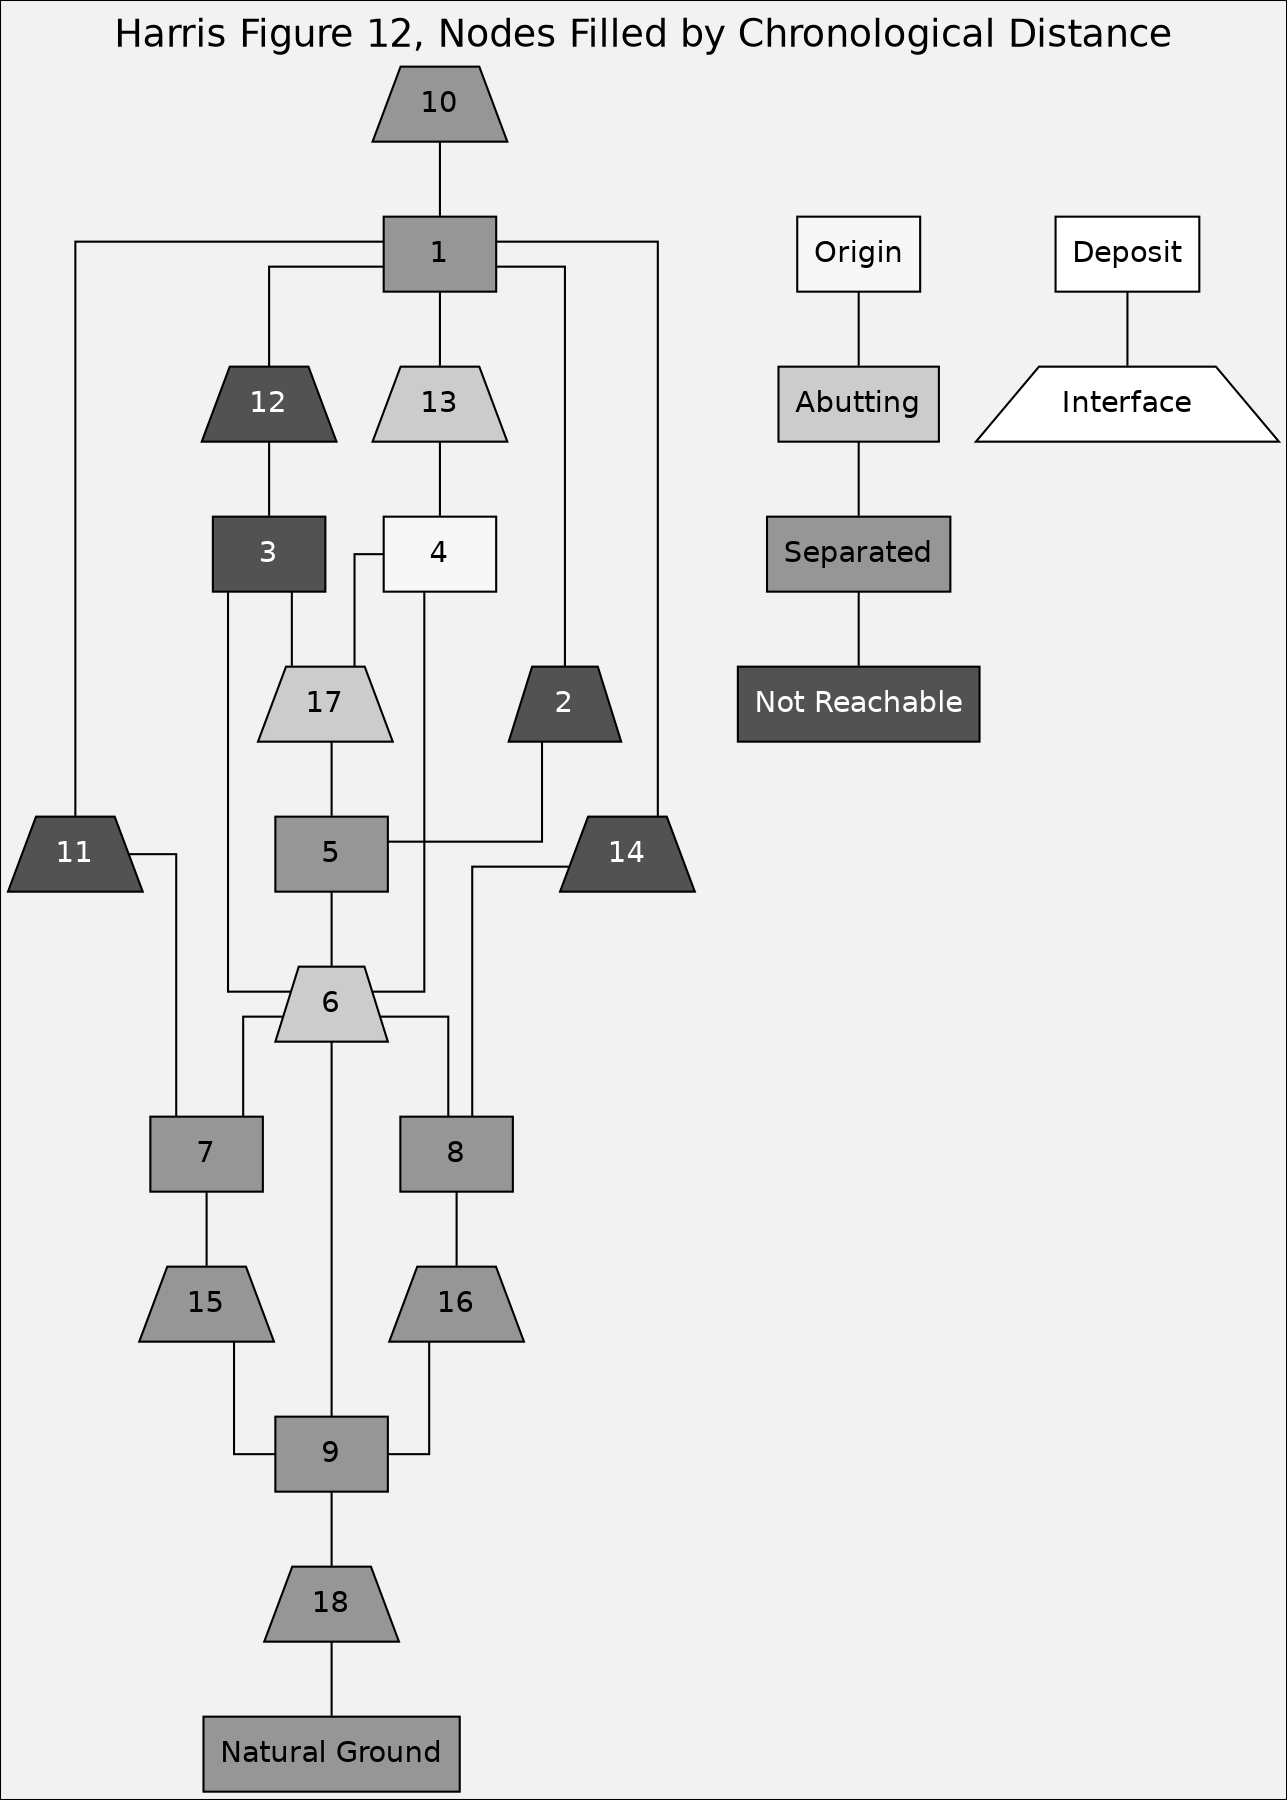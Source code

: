 digraph to_dot {
  style="";
  colorscheme=greys4;
  dpi="";
  URL="http://www.tsdye2.com";
  margin="";
  bgcolor="/x11/grey95";
  fontname=helvetica;
  fontsize=18;
  fontcolor="/x11/black";
  splines=ortho;
  page="";
  size="";
  ratio="";
  label="Harris Figure 12, Nodes Filled by Chronological Distance";
  labelloc=t;
  "1" [shape="box"] [label="1"] [style=filled] [fontname=helvetica] [fontsize=14] [colorscheme=greys4] [color="/x11/black"] [fillcolor=3] [fontcolor="/x11/black"] [penwidth=1.0] [URL="http://harris-matrix.tsdye.com/img/fig12-1.png"];
  "2" [shape="trapezium"] [label="2"] [style=filled] [fontname=helvetica] [fontsize=14] [colorscheme=greys4] [color="/x11/black"] [fillcolor=4] [fontcolor="/x11/white"] [penwidth=1.0] [URL="http://harris-matrix.tsdye.com/img/fig12-2.png"];
  "3" [shape="box"] [label="3"] [style=filled] [fontname=helvetica] [fontsize=14] [colorscheme=greys4] [color="/x11/black"] [fillcolor=4] [fontcolor="/x11/white"] [penwidth=1.0] [URL="http://harris-matrix.tsdye.com/img/fig12-3.png"];
  "4" [shape="box"] [label="4"] [style=filled] [fontname=helvetica] [fontsize=14] [colorscheme=greys4] [color="/x11/black"] [fillcolor=1] [fontcolor="/x11/black"] [penwidth=1.0] [URL="http://harris-matrix.tsdye.com/img/fig12-4.png"];
  "5" [shape="box"] [label="5"] [style=filled] [fontname=helvetica] [fontsize=14] [colorscheme=greys4] [color="/x11/black"] [fillcolor=3] [fontcolor="/x11/black"] [penwidth=1.0] [URL="http://harris-matrix.tsdye.com/img/fig12-5.png"];
  "6" [shape="trapezium"] [label="6"] [style=filled] [fontname=helvetica] [fontsize=14] [colorscheme=greys4] [color="/x11/black"] [fillcolor=2] [fontcolor="/x11/black"] [penwidth=1.0] [URL="http://harris-matrix.tsdye.com/img/fig12-6.png"];
  "7" [shape="box"] [label="7"] [style=filled] [fontname=helvetica] [fontsize=14] [colorscheme=greys4] [color="/x11/black"] [fillcolor=3] [fontcolor="/x11/black"] [penwidth=1.0] [URL="http://harris-matrix.tsdye.com/img/fig12-7.png"];
  "8" [shape="box"] [label="8"] [style=filled] [fontname=helvetica] [fontsize=14] [colorscheme=greys4] [color="/x11/black"] [fillcolor=3] [fontcolor="/x11/black"] [penwidth=1.0] [URL="http://harris-matrix.tsdye.com/img/fig12-8.png"];
  "9" [shape="box"] [label="9"] [style=filled] [fontname=helvetica] [fontsize=14] [colorscheme=greys4] [color="/x11/black"] [fillcolor=3] [fontcolor="/x11/black"] [penwidth=1.0] [URL="http://harris-matrix.tsdye.com/img/fig12-9.png"];
  "NATURAL-GROUND" [shape="box"] [label="Natural Ground"] [style=filled] [fontname=helvetica] [fontsize=14] [colorscheme=greys4] [color="/x11/black"] [fillcolor=3] [fontcolor="/x11/black"] [penwidth=1.0] [URL="http://harris-matrix.tsdye.com/img/fig12-natural-ground.png"];
  "10" [shape="trapezium"] [label="10"] [style=filled] [fontname=helvetica] [fontsize=14] [colorscheme=greys4] [color="/x11/black"] [fillcolor=3] [fontcolor="/x11/black"] [penwidth=1.0] [URL="http://www.tsdye2.com"];
  "11" [shape="trapezium"] [label="11"] [style=filled] [fontname=helvetica] [fontsize=14] [colorscheme=greys4] [color="/x11/black"] [fillcolor=4] [fontcolor="/x11/white"] [penwidth=1.0] [URL="http://www.tsdye2.com"];
  "12" [shape="trapezium"] [label="12"] [style=filled] [fontname=helvetica] [fontsize=14] [colorscheme=greys4] [color="/x11/black"] [fillcolor=4] [fontcolor="/x11/white"] [penwidth=1.0] [URL="http://www.tsdye2.com"];
  "13" [shape="trapezium"] [label="13"] [style=filled] [fontname=helvetica] [fontsize=14] [colorscheme=greys4] [color="/x11/black"] [fillcolor=2] [fontcolor="/x11/black"] [penwidth=1.0] [URL="http://www.tsdye2.com"];
  "14" [shape="trapezium"] [label="14"] [style=filled] [fontname=helvetica] [fontsize=14] [colorscheme=greys4] [color="/x11/black"] [fillcolor=4] [fontcolor="/x11/white"] [penwidth=1.0] [URL="http://www.tsdye2.com"];
  "15" [shape="trapezium"] [label="15"] [style=filled] [fontname=helvetica] [fontsize=14] [colorscheme=greys4] [color="/x11/black"] [fillcolor=3] [fontcolor="/x11/black"] [penwidth=1.0] [URL="http://www.tsdye2.com"];
  "16" [shape="trapezium"] [label="16"] [style=filled] [fontname=helvetica] [fontsize=14] [colorscheme=greys4] [color="/x11/black"] [fillcolor=3] [fontcolor="/x11/black"] [penwidth=1.0] [URL="http://www.tsdye2.com"];
  "17" [shape="trapezium"] [label="17"] [style=filled] [fontname=helvetica] [fontsize=14] [colorscheme=greys4] [color="/x11/black"] [fillcolor=2] [fontcolor="/x11/black"] [penwidth=1.0] [URL="http://www.tsdye2.com"];
  "18" [shape="trapezium"] [label="18"] [style=filled] [fontname=helvetica] [fontsize=14] [colorscheme=greys4] [color="/x11/black"] [fillcolor=3] [fontcolor="/x11/black"] [penwidth=1.0] [URL="http://www.tsdye2.com"];
  "SEPARATED" [shape="box"] [label="Separated"] [style=filled] [fontname=helvetica] [fontsize=14] [colorscheme=greys4] [color="/x11/black"] [fillcolor=3] [fontcolor="/x11/black"] [penwidth=1.0] [URL="http://www.tsdye2.com"];
  "NOT-REACHABLE" [shape="box"] [label="Not Reachable"] [style=filled] [fontname=helvetica] [fontsize=14] [colorscheme=greys4] [color="/x11/black"] [fillcolor=4] [fontcolor="/x11/white"] [penwidth=1.0] [URL="http://www.tsdye2.com"];
  "ORIGIN" [shape="box"] [label="Origin"] [style=filled] [fontname=helvetica] [fontsize=14] [colorscheme=greys4] [color="/x11/black"] [fillcolor=1] [fontcolor="/x11/black"] [penwidth=1.0] [URL="http://www.tsdye2.com"];
  "ABUTTING" [shape="box"] [label="Abutting"] [style=filled] [fontname=helvetica] [fontsize=14] [colorscheme=greys4] [color="/x11/black"] [fillcolor=2] [fontcolor="/x11/black"] [penwidth=1.0] [URL="http://www.tsdye2.com"];
  "DEPOSIT" [shape="box"] [label="Deposit"] [style=filled] [fontname=helvetica] [fontsize=14] [colorscheme=greys4] [color="/x11/black"] [fillcolor="/x11/white"] [fontcolor="/x11/black"] [penwidth=1.0] [URL="http://www.tsdye2.com"];
  "INTERFACE" [shape="trapezium"] [label="Interface"] [style=filled] [fontname=helvetica] [fontsize=14] [colorscheme=greys4] [color="/x11/black"] [fillcolor="/x11/white"] [fontcolor="/x11/black"] [penwidth=1.0] [URL="http://www.tsdye2.com"];
 "1" -> "2"  [style=solid] [arrowhead=none] [colorscheme=greys4] [color="/x11/black"] [fontname=helvetica] [fontsize=14] [fontcolor="/x11/black"] [URL="http://www.foo.com"];
 "1" -> "11"  [style=solid] [arrowhead=none] [colorscheme=greys4] [color="/x11/black"] [fontname=helvetica] [fontsize=14] [fontcolor="/x11/black"] [URL="http://www.tsdye2.com"];
 "1" -> "12"  [style=solid] [arrowhead=none] [colorscheme=greys4] [color="/x11/black"] [fontname=helvetica] [fontsize=14] [fontcolor="/x11/black"] [URL="http://www.tsdye2.com"];
 "1" -> "13"  [style=solid] [arrowhead=none] [colorscheme=greys4] [color="/x11/black"] [fontname=helvetica] [fontsize=14] [fontcolor="/x11/black"] [URL="http://www.tsdye2.com"];
 "1" -> "14"  [style=solid] [arrowhead=none] [colorscheme=greys4] [color="/x11/black"] [fontname=helvetica] [fontsize=14] [fontcolor="/x11/black"] [URL="http://www.tsdye2.com"];
 "2" -> "5"  [style=solid] [arrowhead=none] [colorscheme=greys4] [color="/x11/black"] [fontname=helvetica] [fontsize=14] [fontcolor="/x11/black"] [URL="http://www.tsdye2.com"];
 "3" -> "6"  [style=solid] [arrowhead=none] [colorscheme=greys4] [color="/x11/black"] [fontname=helvetica] [fontsize=14] [fontcolor="/x11/black"] [URL="http://www.tsdye2.com"];
 "3" -> "17"  [style=solid] [arrowhead=none] [colorscheme=greys4] [color="/x11/black"] [fontname=helvetica] [fontsize=14] [fontcolor="/x11/black"] [URL="http://www.tsdye2.com"];
 "4" -> "6"  [style=solid] [arrowhead=none] [colorscheme=greys4] [color="/x11/black"] [fontname=helvetica] [fontsize=14] [fontcolor="/x11/black"] [URL="http://www.tsdye2.com"];
 "4" -> "17"  [style=solid] [arrowhead=none] [colorscheme=greys4] [color="/x11/black"] [fontname=helvetica] [fontsize=14] [fontcolor="/x11/black"] [URL="http://www.tsdye2.com"];
 "5" -> "6"  [style=solid] [arrowhead=none] [colorscheme=greys4] [color="/x11/black"] [fontname=helvetica] [fontsize=14] [fontcolor="/x11/black"] [URL="http://www.tsdye2.com"];
 "6" -> "7"  [style=solid] [arrowhead=none] [colorscheme=greys4] [color="/x11/black"] [fontname=helvetica] [fontsize=14] [fontcolor="/x11/black"] [URL="http://www.tsdye2.com"];
 "6" -> "8"  [style=solid] [arrowhead=none] [colorscheme=greys4] [color="/x11/black"] [fontname=helvetica] [fontsize=14] [fontcolor="/x11/black"] [URL="http://www.tsdye2.com"];
 "6" -> "9"  [style=solid] [arrowhead=none] [colorscheme=greys4] [color="/x11/black"] [fontname=helvetica] [fontsize=14] [fontcolor="/x11/black"] [URL="http://www.tsdye2.com"];
 "7" -> "15"  [style=solid] [arrowhead=none] [colorscheme=greys4] [color="/x11/black"] [fontname=helvetica] [fontsize=14] [fontcolor="/x11/black"] [URL="http://www.tsdye2.com"];
 "8" -> "16"  [style=solid] [arrowhead=none] [colorscheme=greys4] [color="/x11/black"] [fontname=helvetica] [fontsize=14] [fontcolor="/x11/black"] [URL="http://www.tsdye2.com"];
 "9" -> "18"  [style=solid] [arrowhead=none] [colorscheme=greys4] [color="/x11/black"] [fontname=helvetica] [fontsize=14] [fontcolor="/x11/black"] [URL="http://www.tsdye2.com"];
 "10" -> "1"  [style=solid] [arrowhead=none] [colorscheme=greys4] [color="/x11/black"] [fontname=helvetica] [fontsize=14] [fontcolor="/x11/black"] [URL="http://www.tsdye2.com"];
 "11" -> "7"  [style=solid] [arrowhead=none] [colorscheme=greys4] [color="/x11/black"] [fontname=helvetica] [fontsize=14] [fontcolor="/x11/black"] [URL="http://www.tsdye2.com"];
 "12" -> "3"  [style=solid] [arrowhead=none] [colorscheme=greys4] [color="/x11/black"] [fontname=helvetica] [fontsize=14] [fontcolor="/x11/black"] [URL="http://www.tsdye2.com"];
 "13" -> "4"  [style=solid] [arrowhead=none] [colorscheme=greys4] [color="/x11/black"] [fontname=helvetica] [fontsize=14] [fontcolor="/x11/black"] [URL="http://www.tsdye2.com"];
 "14" -> "8"  [style=solid] [arrowhead=none] [colorscheme=greys4] [color="/x11/black"] [fontname=helvetica] [fontsize=14] [fontcolor="/x11/black"] [URL="http://www.tsdye2.com"];
 "15" -> "9"  [style=solid] [arrowhead=none] [colorscheme=greys4] [color="/x11/black"] [fontname=helvetica] [fontsize=14] [fontcolor="/x11/black"] [URL="http://www.tsdye2.com"];
 "16" -> "9"  [style=solid] [arrowhead=none] [colorscheme=greys4] [color="/x11/black"] [fontname=helvetica] [fontsize=14] [fontcolor="/x11/black"] [URL="http://www.tsdye2.com"];
 "17" -> "5"  [style=solid] [arrowhead=none] [colorscheme=greys4] [color="/x11/black"] [fontname=helvetica] [fontsize=14] [fontcolor="/x11/black"] [URL="http://www.tsdye2.com"];
 "18" -> "NATURAL-GROUND"  [style=solid] [arrowhead=none] [colorscheme=greys4] [color="/x11/black"] [fontname=helvetica] [fontsize=14] [fontcolor="/x11/black"] [URL="http://www.tsdye2.com"];
 "SEPARATED" -> "NOT-REACHABLE"  [style=solid] [arrowhead=none] [colorscheme=greys4] [color="/x11/black"] [fontname=helvetica] [fontsize=14] [fontcolor="/x11/black"] [URL="nil"];
 "ABUTTING" -> "SEPARATED"  [style=solid] [arrowhead=none] [colorscheme=greys4] [color="/x11/black"] [fontname=helvetica] [fontsize=14] [fontcolor="/x11/black"] [URL="nil"];
 "ORIGIN" -> "ABUTTING"  [style=solid] [arrowhead=none] [colorscheme=greys4] [color="/x11/black"] [fontname=helvetica] [fontsize=14] [fontcolor="/x11/black"] [URL="nil"];
 "DEPOSIT" -> "INTERFACE"  [style=solid] [arrowhead=none] [colorscheme=greys4] [color="/x11/black"] [fontname=helvetica] [fontsize=14] [fontcolor="/x11/black"] [URL="nil"];
{rank=same; "11"; "14"; }
{rank=same; "15"; "16"; }
{rank=same; "7"; "8"; }
{rank=source; "10"; }
{rank=sink; "NATURAL-GROUND"; }
}

